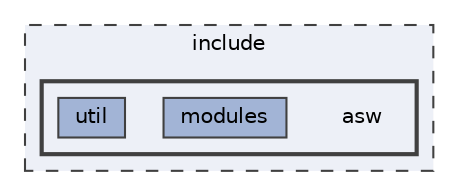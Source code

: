 digraph "include/asw"
{
 // LATEX_PDF_SIZE
  bgcolor="transparent";
  edge [fontname=Helvetica,fontsize=10,labelfontname=Helvetica,labelfontsize=10];
  node [fontname=Helvetica,fontsize=10,shape=box,height=0.2,width=0.4];
  compound=true
  subgraph clusterdir_d44c64559bbebec7f509842c48db8b23 {
    graph [ bgcolor="#edf0f7", pencolor="grey25", label="include", fontname=Helvetica,fontsize=10 style="filled,dashed", URL="dir_d44c64559bbebec7f509842c48db8b23.html",tooltip=""]
  subgraph clusterdir_aaf75e061c576a602a98a39e375a489a {
    graph [ bgcolor="#edf0f7", pencolor="grey25", label="", fontname=Helvetica,fontsize=10 style="filled,bold", URL="dir_aaf75e061c576a602a98a39e375a489a.html",tooltip=""]
    dir_aaf75e061c576a602a98a39e375a489a [shape=plaintext, label="asw"];
  dir_956a7f66827a2d08f7001b90538e6b5c [label="modules", fillcolor="#a2b4d6", color="grey25", style="filled", URL="dir_956a7f66827a2d08f7001b90538e6b5c.html",tooltip=""];
  dir_ae1459c1cdd82e28accf1747701222b0 [label="util", fillcolor="#a2b4d6", color="grey25", style="filled", URL="dir_ae1459c1cdd82e28accf1747701222b0.html",tooltip=""];
  }
  }
}
